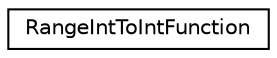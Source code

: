 digraph "Graphical Class Hierarchy"
{
 // LATEX_PDF_SIZE
  edge [fontname="Helvetica",fontsize="10",labelfontname="Helvetica",labelfontsize="10"];
  node [fontname="Helvetica",fontsize="10",shape=record];
  rankdir="LR";
  Node0 [label="RangeIntToIntFunction",height=0.2,width=0.4,color="black", fillcolor="white", style="filled",URL="$classoperations__research_1_1_range_int_to_int_function.html",tooltip=" "];
}
